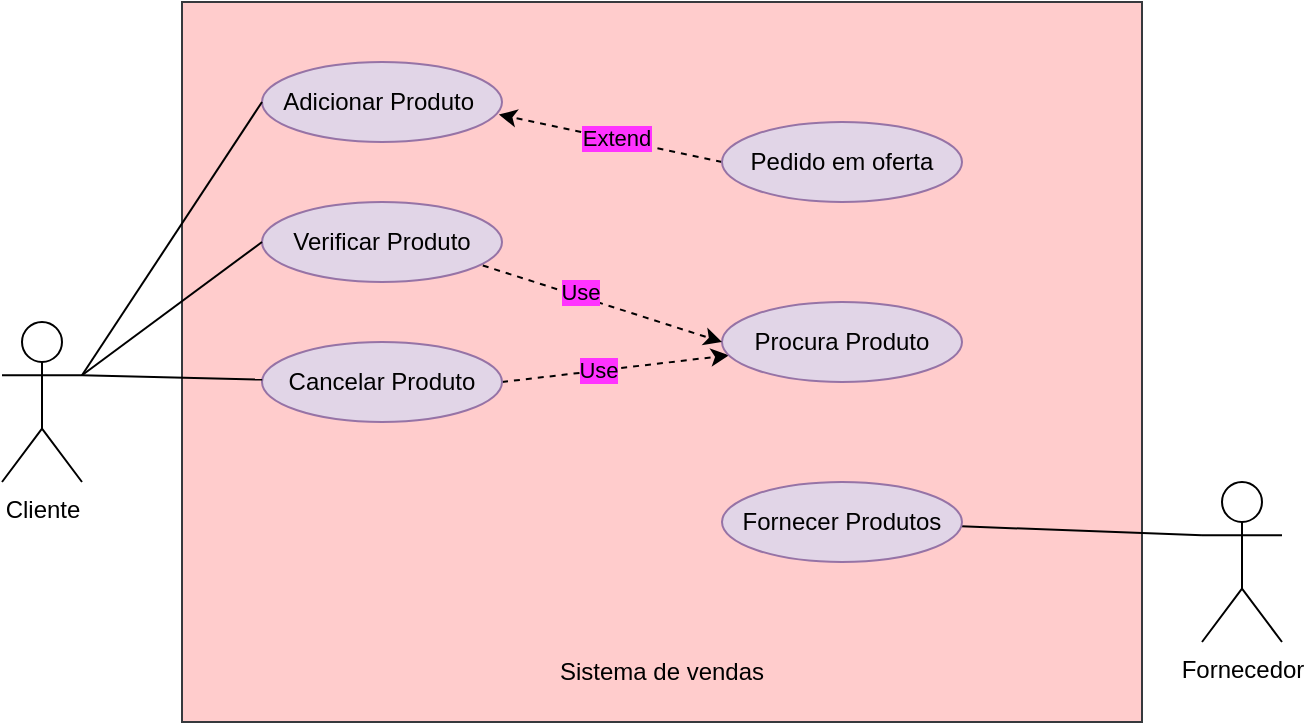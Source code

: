 <mxfile version="22.0.0" type="github">
  <diagram name="Página-1" id="wwdtlaOa94DH2NcPzzUv">
    <mxGraphModel dx="1120" dy="438" grid="1" gridSize="10" guides="1" tooltips="1" connect="1" arrows="1" fold="1" page="1" pageScale="1" pageWidth="1100" pageHeight="850" math="0" shadow="0">
      <root>
        <mxCell id="0" />
        <mxCell id="1" parent="0" />
        <mxCell id="vCYvUYp7LnwnH7nSYbP1-1" value="Cliente" style="shape=umlActor;verticalLabelPosition=bottom;verticalAlign=top;html=1;outlineConnect=0;" vertex="1" parent="1">
          <mxGeometry x="200" y="200" width="40" height="80" as="geometry" />
        </mxCell>
        <mxCell id="vCYvUYp7LnwnH7nSYbP1-4" value="" style="rounded=0;whiteSpace=wrap;html=1;fillColor=#ffcccc;strokeColor=#36393d;" vertex="1" parent="1">
          <mxGeometry x="290" y="40" width="480" height="360" as="geometry" />
        </mxCell>
        <mxCell id="vCYvUYp7LnwnH7nSYbP1-5" value="Adicionar Produto&amp;nbsp;" style="ellipse;whiteSpace=wrap;html=1;fillColor=#e1d5e7;strokeColor=#9673a6;" vertex="1" parent="1">
          <mxGeometry x="330" y="70" width="120" height="40" as="geometry" />
        </mxCell>
        <mxCell id="vCYvUYp7LnwnH7nSYbP1-6" value="Verificar Produto" style="ellipse;whiteSpace=wrap;html=1;fillColor=#e1d5e7;strokeColor=#9673a6;" vertex="1" parent="1">
          <mxGeometry x="330" y="140" width="120" height="40" as="geometry" />
        </mxCell>
        <mxCell id="vCYvUYp7LnwnH7nSYbP1-25" style="rounded=0;orthogonalLoop=1;jettySize=auto;html=1;exitX=1;exitY=0.5;exitDx=0;exitDy=0;dashed=1;" edge="1" parent="1" source="vCYvUYp7LnwnH7nSYbP1-7" target="vCYvUYp7LnwnH7nSYbP1-16">
          <mxGeometry relative="1" as="geometry" />
        </mxCell>
        <mxCell id="vCYvUYp7LnwnH7nSYbP1-26" value="Use" style="edgeLabel;html=1;align=center;verticalAlign=middle;resizable=0;points=[];labelBackgroundColor=#FF33FF;" vertex="1" connectable="0" parent="vCYvUYp7LnwnH7nSYbP1-25">
          <mxGeometry x="-0.15" y="1" relative="1" as="geometry">
            <mxPoint as="offset" />
          </mxGeometry>
        </mxCell>
        <mxCell id="vCYvUYp7LnwnH7nSYbP1-7" value="Cancelar Produto" style="ellipse;whiteSpace=wrap;html=1;fillColor=#e1d5e7;strokeColor=#9673a6;" vertex="1" parent="1">
          <mxGeometry x="330" y="210" width="120" height="40" as="geometry" />
        </mxCell>
        <mxCell id="vCYvUYp7LnwnH7nSYbP1-15" style="rounded=0;orthogonalLoop=1;jettySize=auto;html=1;exitX=0;exitY=0.333;exitDx=0;exitDy=0;exitPerimeter=0;endArrow=none;endFill=0;" edge="1" parent="1" source="vCYvUYp7LnwnH7nSYbP1-8" target="vCYvUYp7LnwnH7nSYbP1-9">
          <mxGeometry relative="1" as="geometry" />
        </mxCell>
        <mxCell id="vCYvUYp7LnwnH7nSYbP1-8" value="Fornecedor" style="shape=umlActor;verticalLabelPosition=bottom;verticalAlign=top;html=1;outlineConnect=0;" vertex="1" parent="1">
          <mxGeometry x="800" y="280" width="40" height="80" as="geometry" />
        </mxCell>
        <mxCell id="vCYvUYp7LnwnH7nSYbP1-9" value="Fornecer Produtos" style="ellipse;whiteSpace=wrap;html=1;fillColor=#e1d5e7;strokeColor=#9673a6;" vertex="1" parent="1">
          <mxGeometry x="560" y="280" width="120" height="40" as="geometry" />
        </mxCell>
        <mxCell id="vCYvUYp7LnwnH7nSYbP1-12" style="rounded=0;orthogonalLoop=1;jettySize=auto;html=1;exitX=1;exitY=0.333;exitDx=0;exitDy=0;exitPerimeter=0;entryX=0;entryY=0.5;entryDx=0;entryDy=0;endArrow=none;endFill=0;shadow=0;fixDash=0;backgroundOutline=0;strokeOpacity=100;fillOpacity=100;" edge="1" parent="1" source="vCYvUYp7LnwnH7nSYbP1-1" target="vCYvUYp7LnwnH7nSYbP1-6">
          <mxGeometry relative="1" as="geometry" />
        </mxCell>
        <mxCell id="vCYvUYp7LnwnH7nSYbP1-13" style="rounded=0;orthogonalLoop=1;jettySize=auto;html=1;exitX=1;exitY=0.333;exitDx=0;exitDy=0;exitPerimeter=0;entryX=0;entryY=0.5;entryDx=0;entryDy=0;endArrow=none;endFill=0;" edge="1" parent="1" source="vCYvUYp7LnwnH7nSYbP1-1" target="vCYvUYp7LnwnH7nSYbP1-5">
          <mxGeometry relative="1" as="geometry" />
        </mxCell>
        <mxCell id="vCYvUYp7LnwnH7nSYbP1-14" style="rounded=0;orthogonalLoop=1;jettySize=auto;html=1;exitX=1;exitY=0.333;exitDx=0;exitDy=0;exitPerimeter=0;endArrow=none;endFill=0;" edge="1" parent="1" source="vCYvUYp7LnwnH7nSYbP1-1" target="vCYvUYp7LnwnH7nSYbP1-7">
          <mxGeometry relative="1" as="geometry" />
        </mxCell>
        <mxCell id="vCYvUYp7LnwnH7nSYbP1-16" value="Procura Produto" style="ellipse;whiteSpace=wrap;html=1;fillColor=#e1d5e7;strokeColor=#9673a6;" vertex="1" parent="1">
          <mxGeometry x="560" y="190" width="120" height="40" as="geometry" />
        </mxCell>
        <mxCell id="vCYvUYp7LnwnH7nSYbP1-18" style="rounded=0;orthogonalLoop=1;jettySize=auto;html=1;exitX=0;exitY=0.5;exitDx=0;exitDy=0;dashed=1;endArrow=classic;endFill=1;entryX=0.987;entryY=0.657;entryDx=0;entryDy=0;startArrow=none;startFill=0;entryPerimeter=0;" edge="1" parent="1" source="vCYvUYp7LnwnH7nSYbP1-17" target="vCYvUYp7LnwnH7nSYbP1-5">
          <mxGeometry relative="1" as="geometry" />
        </mxCell>
        <mxCell id="vCYvUYp7LnwnH7nSYbP1-19" value="Extend" style="edgeLabel;html=1;align=center;verticalAlign=middle;resizable=0;points=[];labelBackgroundColor=#FF33FF;" vertex="1" connectable="0" parent="vCYvUYp7LnwnH7nSYbP1-18">
          <mxGeometry x="-0.037" y="-1" relative="1" as="geometry">
            <mxPoint as="offset" />
          </mxGeometry>
        </mxCell>
        <mxCell id="vCYvUYp7LnwnH7nSYbP1-17" value="Pedido em oferta" style="ellipse;whiteSpace=wrap;html=1;fillColor=#e1d5e7;strokeColor=#9673a6;" vertex="1" parent="1">
          <mxGeometry x="560" y="100" width="120" height="40" as="geometry" />
        </mxCell>
        <mxCell id="vCYvUYp7LnwnH7nSYbP1-23" style="rounded=0;orthogonalLoop=1;jettySize=auto;html=1;exitX=0.92;exitY=0.793;exitDx=0;exitDy=0;entryX=0;entryY=0.5;entryDx=0;entryDy=0;dashed=1;exitPerimeter=0;" edge="1" parent="1" source="vCYvUYp7LnwnH7nSYbP1-6" target="vCYvUYp7LnwnH7nSYbP1-16">
          <mxGeometry relative="1" as="geometry" />
        </mxCell>
        <mxCell id="vCYvUYp7LnwnH7nSYbP1-24" value="Use" style="edgeLabel;html=1;align=center;verticalAlign=middle;resizable=0;points=[];labelBackgroundColor=#FF33FF;" vertex="1" connectable="0" parent="vCYvUYp7LnwnH7nSYbP1-23">
          <mxGeometry x="-0.199" y="2" relative="1" as="geometry">
            <mxPoint as="offset" />
          </mxGeometry>
        </mxCell>
        <mxCell id="vCYvUYp7LnwnH7nSYbP1-39" value="Sistema de vendas" style="text;strokeColor=none;align=center;fillColor=none;html=1;verticalAlign=middle;whiteSpace=wrap;rounded=0;" vertex="1" parent="1">
          <mxGeometry x="465" y="360" width="130" height="30" as="geometry" />
        </mxCell>
      </root>
    </mxGraphModel>
  </diagram>
</mxfile>
